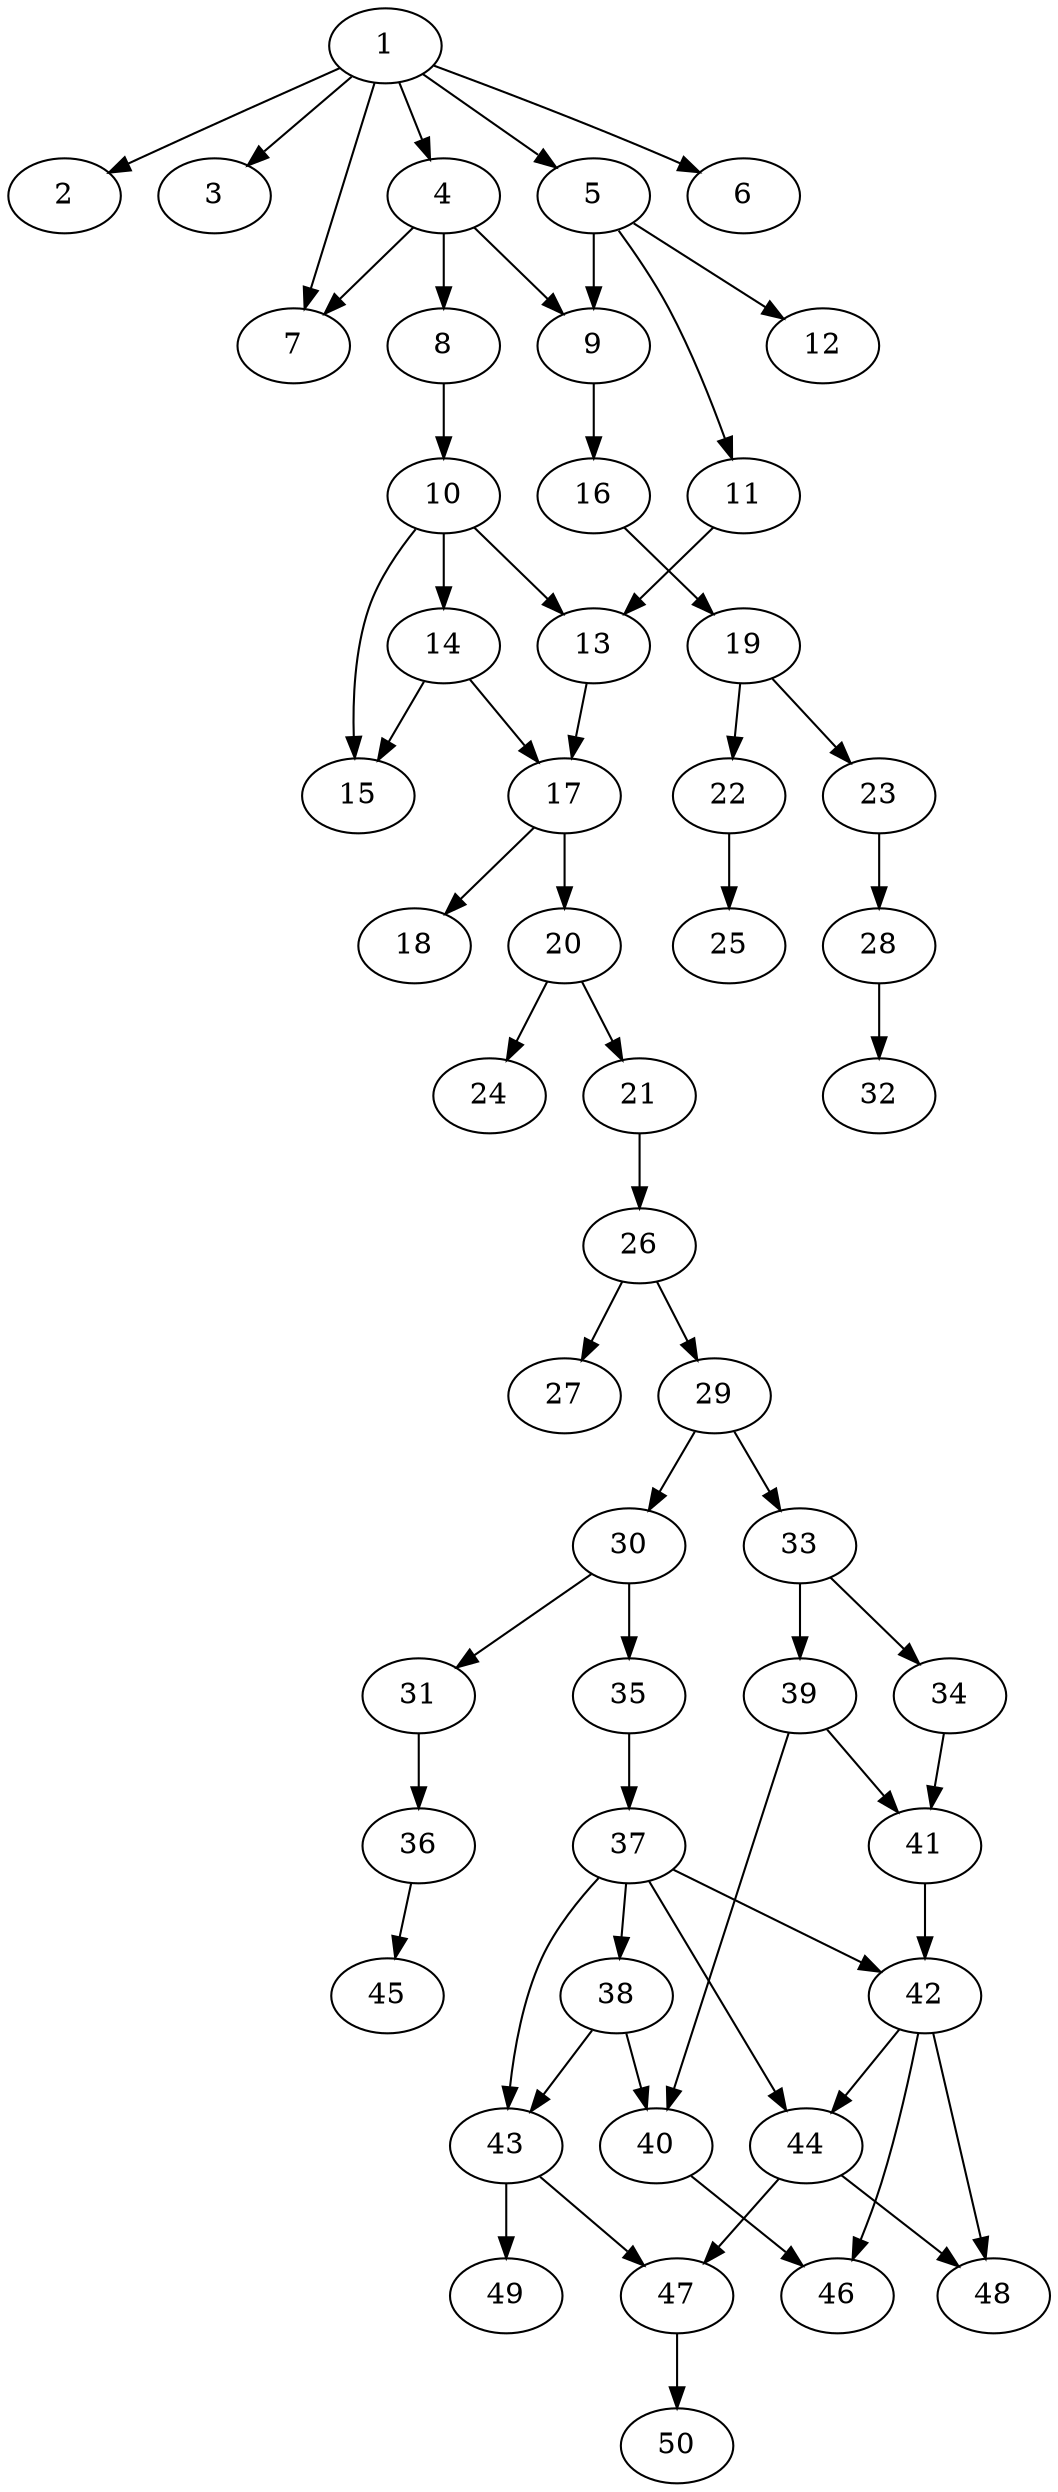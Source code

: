 // DAG automatically generated by daggen at Tue Jul 18 11:30:58 2017
// ./daggen --dot -n 50 --fat 0.2 --regular 0.8 --density 0.8 --jump 4 
digraph G {
  1 [size="6763450659", alpha="0.09"]
  1 -> 2 [size ="301989888"]
  1 -> 3 [size ="301989888"]
  1 -> 4 [size ="301989888"]
  1 -> 5 [size ="301989888"]
  1 -> 6 [size ="301989888"]
  1 -> 7 [size ="301989888"]
  2 [size="992632540849", alpha="0.17"]
  3 [size="3085329656", alpha="0.04"]
  4 [size="244163781056", alpha="0.04"]
  4 -> 7 [size ="536870912"]
  4 -> 8 [size ="536870912"]
  4 -> 9 [size ="536870912"]
  5 [size="134217728000", alpha="0.00"]
  5 -> 9 [size ="209715200"]
  5 -> 11 [size ="209715200"]
  5 -> 12 [size ="209715200"]
  6 [size="782757789696", alpha="0.16"]
  7 [size="96498681241", alpha="0.06"]
  8 [size="34804143729", alpha="0.06"]
  8 -> 10 [size ="679477248"]
  9 [size="19589001322", alpha="0.16"]
  9 -> 16 [size ="33554432"]
  10 [size="1668883740", alpha="0.06"]
  10 -> 13 [size ="75497472"]
  10 -> 14 [size ="75497472"]
  10 -> 15 [size ="75497472"]
  11 [size="40524438844", alpha="0.11"]
  11 -> 13 [size ="679477248"]
  12 [size="1773938506", alpha="0.10"]
  13 [size="231928233984", alpha="0.08"]
  13 -> 17 [size ="301989888"]
  14 [size="1073741824000", alpha="0.06"]
  14 -> 15 [size ="838860800"]
  14 -> 17 [size ="838860800"]
  15 [size="39843551388", alpha="0.16"]
  16 [size="368293445632", alpha="0.12"]
  16 -> 19 [size ="411041792"]
  17 [size="4401355005", alpha="0.06"]
  17 -> 18 [size ="75497472"]
  17 -> 20 [size ="75497472"]
  18 [size="24674205814", alpha="0.20"]
  19 [size="517671303", alpha="0.02"]
  19 -> 22 [size ="33554432"]
  19 -> 23 [size ="33554432"]
  20 [size="1073741824000", alpha="0.09"]
  20 -> 21 [size ="838860800"]
  20 -> 24 [size ="838860800"]
  21 [size="549755813888", alpha="0.12"]
  21 -> 26 [size ="536870912"]
  22 [size="8302917072", alpha="0.19"]
  22 -> 25 [size ="838860800"]
  23 [size="26163498034", alpha="0.09"]
  23 -> 28 [size ="679477248"]
  24 [size="302679264331", alpha="0.10"]
  25 [size="782757789696", alpha="0.19"]
  26 [size="344915670942", alpha="0.13"]
  26 -> 27 [size ="411041792"]
  26 -> 29 [size ="411041792"]
  27 [size="14717463747", alpha="0.10"]
  28 [size="20235763913", alpha="0.10"]
  28 -> 32 [size ="679477248"]
  29 [size="15712497457", alpha="0.09"]
  29 -> 30 [size ="301989888"]
  29 -> 33 [size ="301989888"]
  30 [size="7259307278", alpha="0.13"]
  30 -> 31 [size ="679477248"]
  30 -> 35 [size ="679477248"]
  31 [size="201151659079", alpha="0.19"]
  31 -> 36 [size ="411041792"]
  32 [size="13841177510", alpha="0.18"]
  33 [size="549755813888", alpha="0.07"]
  33 -> 34 [size ="536870912"]
  33 -> 39 [size ="536870912"]
  34 [size="732044763008", alpha="0.05"]
  34 -> 41 [size ="536870912"]
  35 [size="161610821424", alpha="0.02"]
  35 -> 37 [size ="134217728"]
  36 [size="3664799862", alpha="0.13"]
  36 -> 45 [size ="75497472"]
  37 [size="14935062211", alpha="0.07"]
  37 -> 38 [size ="301989888"]
  37 -> 42 [size ="301989888"]
  37 -> 43 [size ="301989888"]
  37 -> 44 [size ="301989888"]
  38 [size="25056599110", alpha="0.08"]
  38 -> 40 [size ="679477248"]
  38 -> 43 [size ="679477248"]
  39 [size="549755813888", alpha="0.16"]
  39 -> 40 [size ="536870912"]
  39 -> 41 [size ="536870912"]
  40 [size="6811920543", alpha="0.00"]
  40 -> 46 [size ="134217728"]
  41 [size="29519517148", alpha="0.14"]
  41 -> 42 [size ="33554432"]
  42 [size="134217728000", alpha="0.13"]
  42 -> 44 [size ="209715200"]
  42 -> 46 [size ="209715200"]
  42 -> 48 [size ="209715200"]
  43 [size="36249343848", alpha="0.04"]
  43 -> 47 [size ="33554432"]
  43 -> 49 [size ="33554432"]
  44 [size="9183882907", alpha="0.19"]
  44 -> 47 [size ="301989888"]
  44 -> 48 [size ="301989888"]
  45 [size="28991029248", alpha="0.19"]
  46 [size="190163936516", alpha="0.04"]
  47 [size="225359764554", alpha="0.15"]
  47 -> 50 [size ="209715200"]
  48 [size="251373829256", alpha="0.08"]
  49 [size="68719476736", alpha="0.13"]
  50 [size="231928233984", alpha="0.11"]
}

